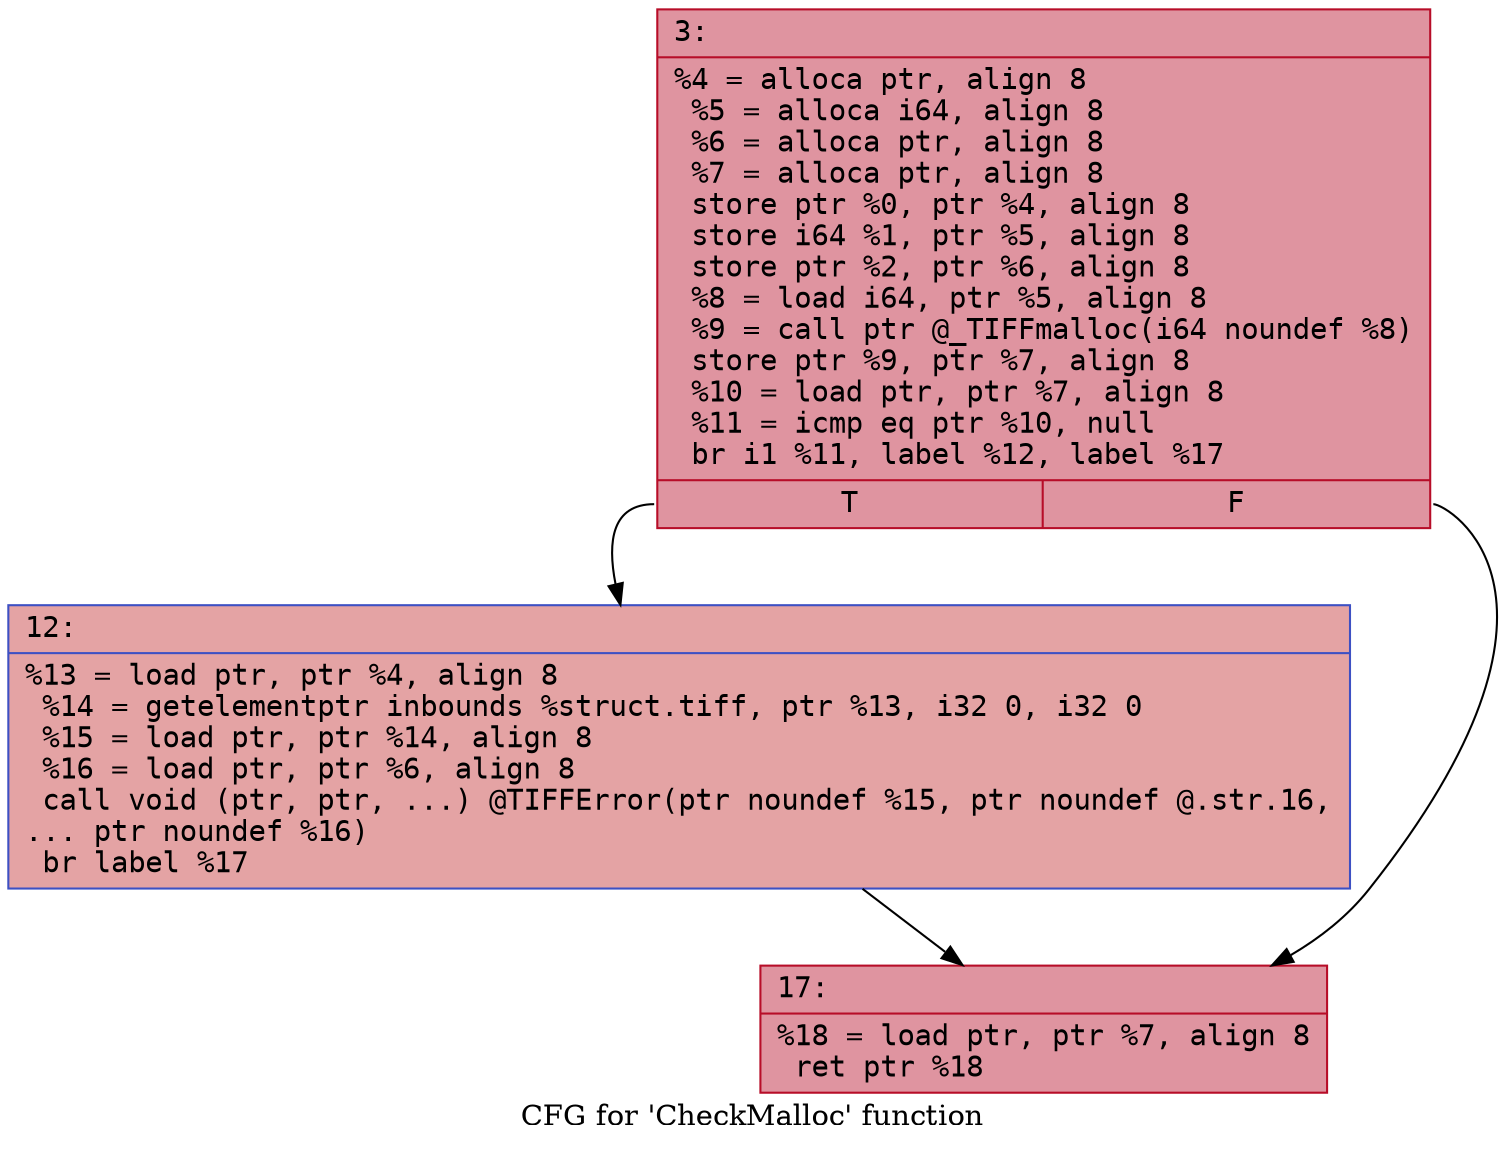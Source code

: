 digraph "CFG for 'CheckMalloc' function" {
	label="CFG for 'CheckMalloc' function";

	Node0x6000036b2030 [shape=record,color="#b70d28ff", style=filled, fillcolor="#b70d2870" fontname="Courier",label="{3:\l|  %4 = alloca ptr, align 8\l  %5 = alloca i64, align 8\l  %6 = alloca ptr, align 8\l  %7 = alloca ptr, align 8\l  store ptr %0, ptr %4, align 8\l  store i64 %1, ptr %5, align 8\l  store ptr %2, ptr %6, align 8\l  %8 = load i64, ptr %5, align 8\l  %9 = call ptr @_TIFFmalloc(i64 noundef %8)\l  store ptr %9, ptr %7, align 8\l  %10 = load ptr, ptr %7, align 8\l  %11 = icmp eq ptr %10, null\l  br i1 %11, label %12, label %17\l|{<s0>T|<s1>F}}"];
	Node0x6000036b2030:s0 -> Node0x6000036b21c0[tooltip="3 -> 12\nProbability 37.50%" ];
	Node0x6000036b2030:s1 -> Node0x6000036b2210[tooltip="3 -> 17\nProbability 62.50%" ];
	Node0x6000036b21c0 [shape=record,color="#3d50c3ff", style=filled, fillcolor="#c32e3170" fontname="Courier",label="{12:\l|  %13 = load ptr, ptr %4, align 8\l  %14 = getelementptr inbounds %struct.tiff, ptr %13, i32 0, i32 0\l  %15 = load ptr, ptr %14, align 8\l  %16 = load ptr, ptr %6, align 8\l  call void (ptr, ptr, ...) @TIFFError(ptr noundef %15, ptr noundef @.str.16,\l... ptr noundef %16)\l  br label %17\l}"];
	Node0x6000036b21c0 -> Node0x6000036b2210[tooltip="12 -> 17\nProbability 100.00%" ];
	Node0x6000036b2210 [shape=record,color="#b70d28ff", style=filled, fillcolor="#b70d2870" fontname="Courier",label="{17:\l|  %18 = load ptr, ptr %7, align 8\l  ret ptr %18\l}"];
}
